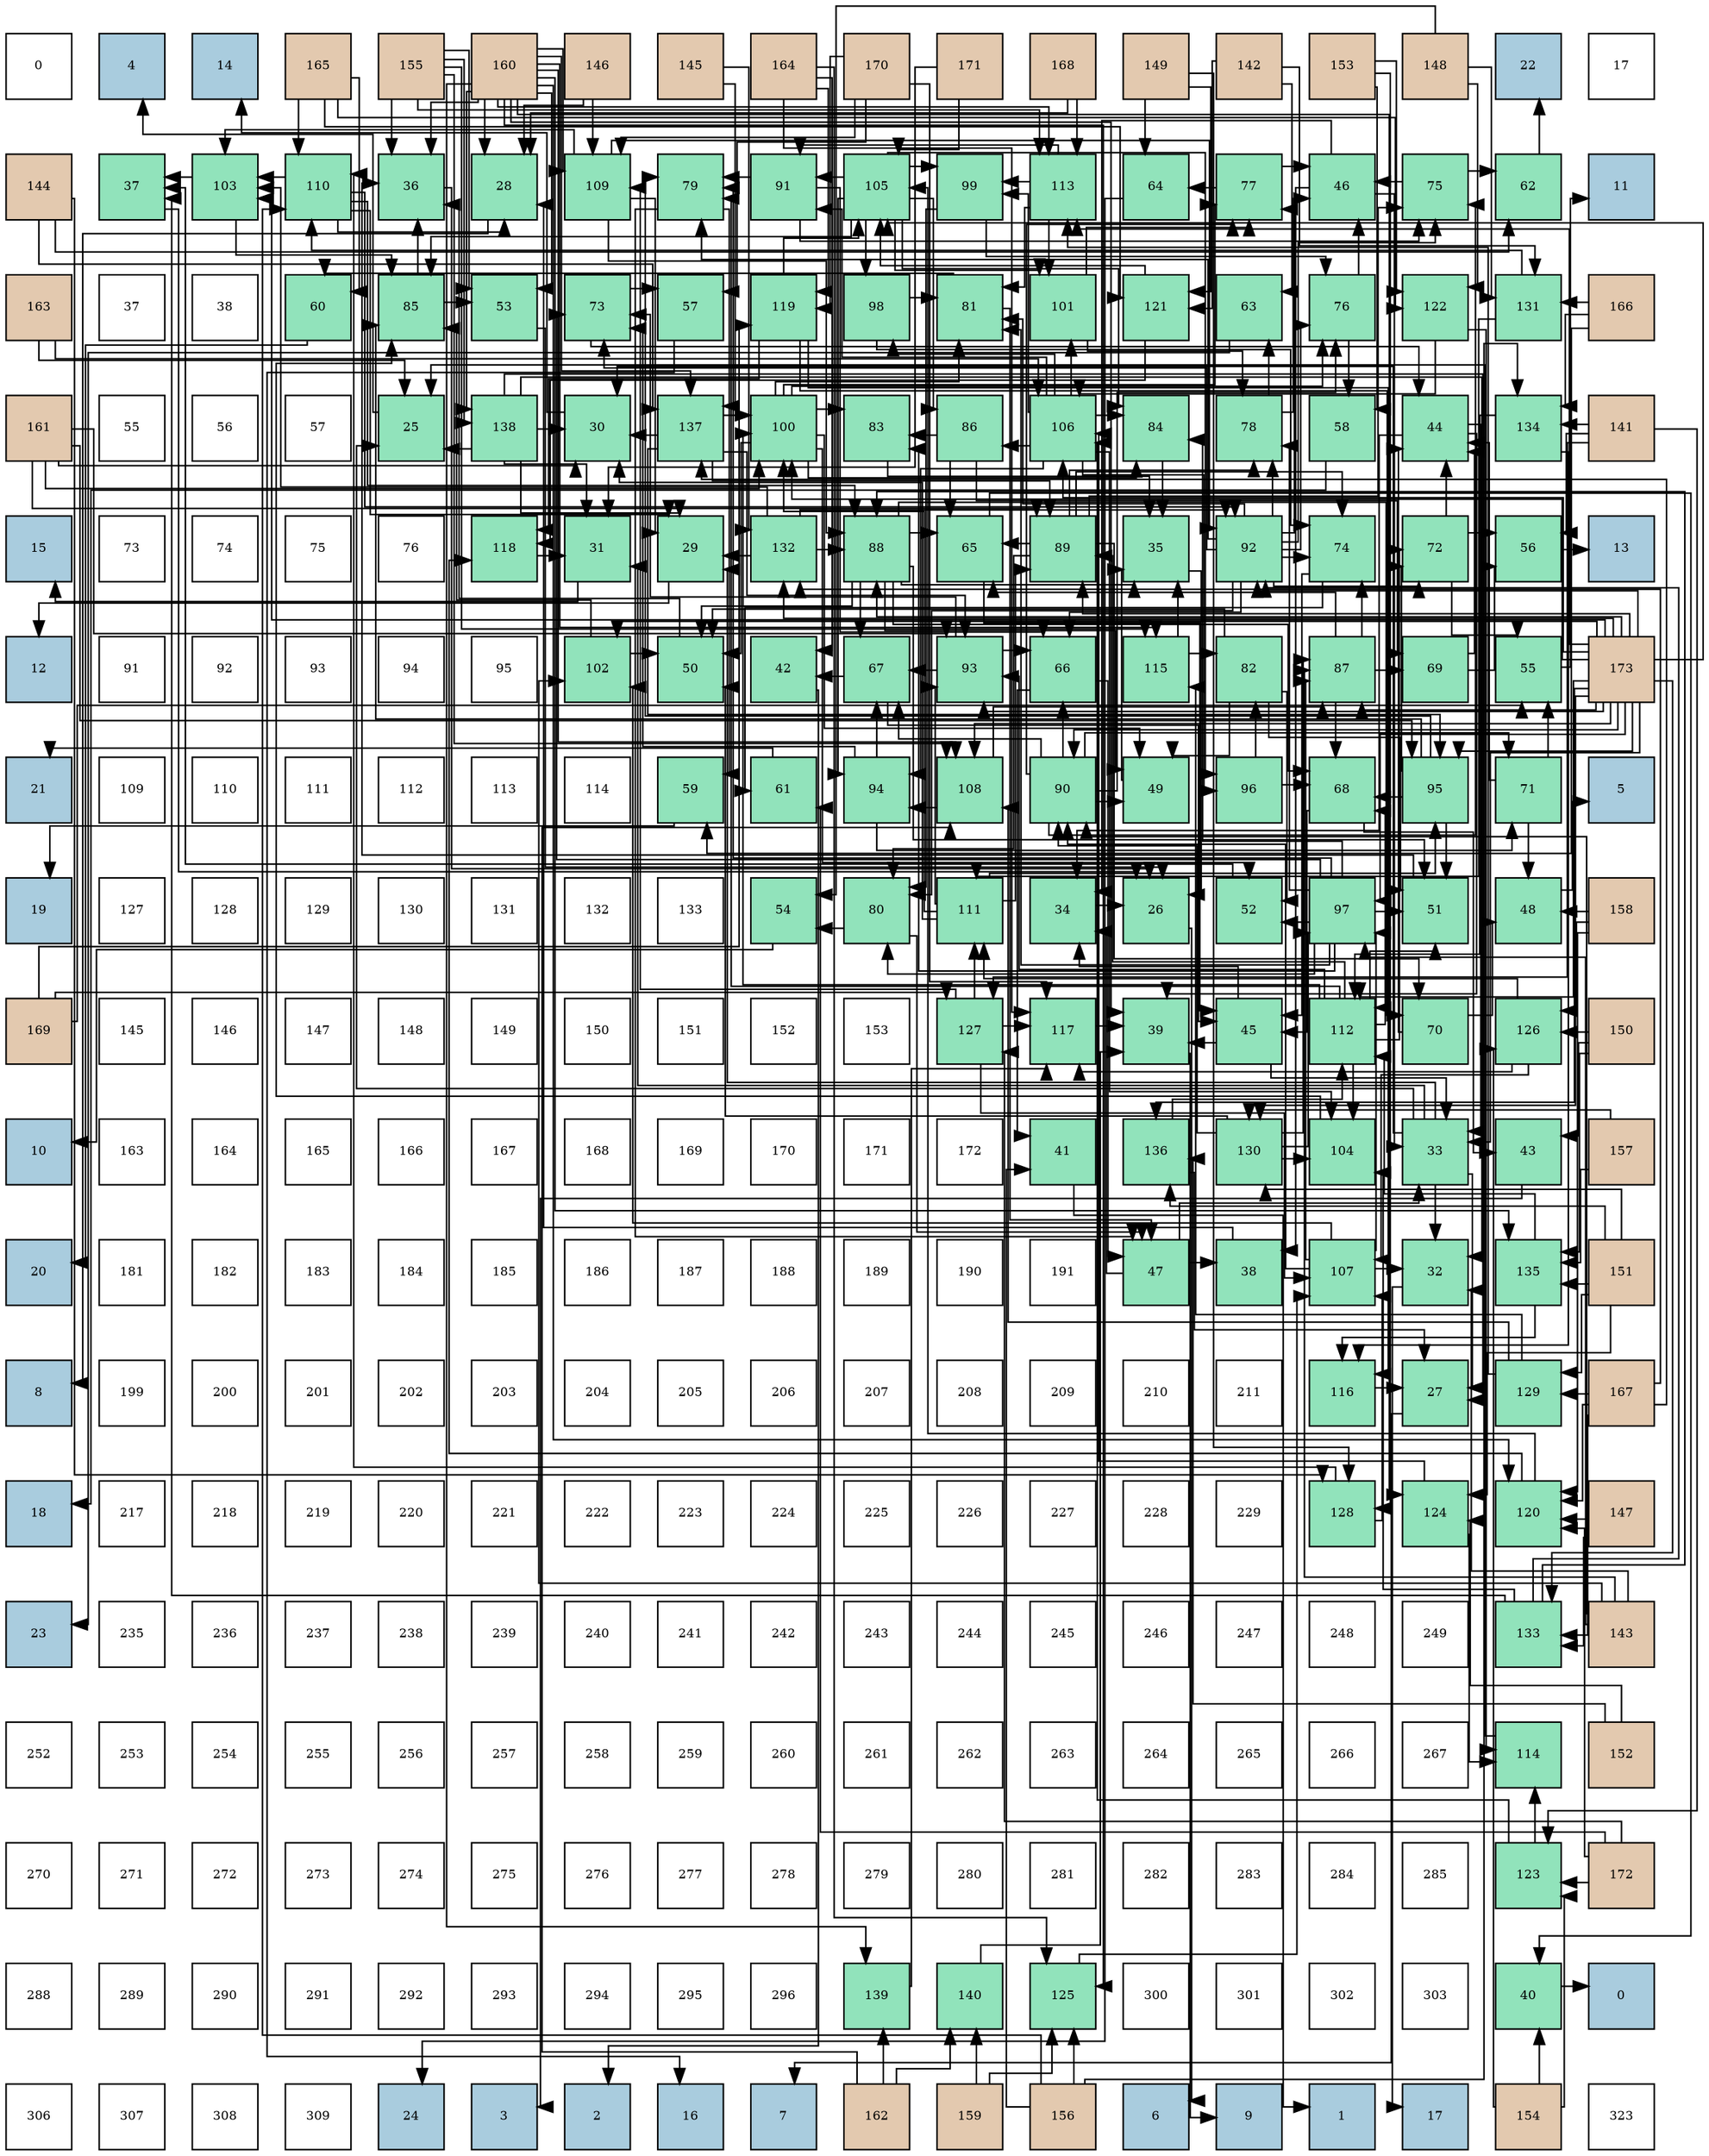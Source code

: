 digraph layout{
 rankdir=TB;
 splines=ortho;
 node [style=filled shape=square fixedsize=true width=0.6];
0[label="0", fontsize=8, fillcolor="#ffffff"];
1[label="4", fontsize=8, fillcolor="#a9ccde"];
2[label="14", fontsize=8, fillcolor="#a9ccde"];
3[label="165", fontsize=8, fillcolor="#e3c9af"];
4[label="155", fontsize=8, fillcolor="#e3c9af"];
5[label="160", fontsize=8, fillcolor="#e3c9af"];
6[label="146", fontsize=8, fillcolor="#e3c9af"];
7[label="145", fontsize=8, fillcolor="#e3c9af"];
8[label="164", fontsize=8, fillcolor="#e3c9af"];
9[label="170", fontsize=8, fillcolor="#e3c9af"];
10[label="171", fontsize=8, fillcolor="#e3c9af"];
11[label="168", fontsize=8, fillcolor="#e3c9af"];
12[label="149", fontsize=8, fillcolor="#e3c9af"];
13[label="142", fontsize=8, fillcolor="#e3c9af"];
14[label="153", fontsize=8, fillcolor="#e3c9af"];
15[label="148", fontsize=8, fillcolor="#e3c9af"];
16[label="22", fontsize=8, fillcolor="#a9ccde"];
17[label="17", fontsize=8, fillcolor="#ffffff"];
18[label="144", fontsize=8, fillcolor="#e3c9af"];
19[label="37", fontsize=8, fillcolor="#91e3bb"];
20[label="103", fontsize=8, fillcolor="#91e3bb"];
21[label="110", fontsize=8, fillcolor="#91e3bb"];
22[label="36", fontsize=8, fillcolor="#91e3bb"];
23[label="28", fontsize=8, fillcolor="#91e3bb"];
24[label="109", fontsize=8, fillcolor="#91e3bb"];
25[label="79", fontsize=8, fillcolor="#91e3bb"];
26[label="91", fontsize=8, fillcolor="#91e3bb"];
27[label="105", fontsize=8, fillcolor="#91e3bb"];
28[label="99", fontsize=8, fillcolor="#91e3bb"];
29[label="113", fontsize=8, fillcolor="#91e3bb"];
30[label="64", fontsize=8, fillcolor="#91e3bb"];
31[label="77", fontsize=8, fillcolor="#91e3bb"];
32[label="46", fontsize=8, fillcolor="#91e3bb"];
33[label="75", fontsize=8, fillcolor="#91e3bb"];
34[label="62", fontsize=8, fillcolor="#91e3bb"];
35[label="11", fontsize=8, fillcolor="#a9ccde"];
36[label="163", fontsize=8, fillcolor="#e3c9af"];
37[label="37", fontsize=8, fillcolor="#ffffff"];
38[label="38", fontsize=8, fillcolor="#ffffff"];
39[label="60", fontsize=8, fillcolor="#91e3bb"];
40[label="85", fontsize=8, fillcolor="#91e3bb"];
41[label="53", fontsize=8, fillcolor="#91e3bb"];
42[label="73", fontsize=8, fillcolor="#91e3bb"];
43[label="57", fontsize=8, fillcolor="#91e3bb"];
44[label="119", fontsize=8, fillcolor="#91e3bb"];
45[label="98", fontsize=8, fillcolor="#91e3bb"];
46[label="81", fontsize=8, fillcolor="#91e3bb"];
47[label="101", fontsize=8, fillcolor="#91e3bb"];
48[label="121", fontsize=8, fillcolor="#91e3bb"];
49[label="63", fontsize=8, fillcolor="#91e3bb"];
50[label="76", fontsize=8, fillcolor="#91e3bb"];
51[label="122", fontsize=8, fillcolor="#91e3bb"];
52[label="131", fontsize=8, fillcolor="#91e3bb"];
53[label="166", fontsize=8, fillcolor="#e3c9af"];
54[label="161", fontsize=8, fillcolor="#e3c9af"];
55[label="55", fontsize=8, fillcolor="#ffffff"];
56[label="56", fontsize=8, fillcolor="#ffffff"];
57[label="57", fontsize=8, fillcolor="#ffffff"];
58[label="25", fontsize=8, fillcolor="#91e3bb"];
59[label="138", fontsize=8, fillcolor="#91e3bb"];
60[label="30", fontsize=8, fillcolor="#91e3bb"];
61[label="137", fontsize=8, fillcolor="#91e3bb"];
62[label="100", fontsize=8, fillcolor="#91e3bb"];
63[label="83", fontsize=8, fillcolor="#91e3bb"];
64[label="86", fontsize=8, fillcolor="#91e3bb"];
65[label="106", fontsize=8, fillcolor="#91e3bb"];
66[label="84", fontsize=8, fillcolor="#91e3bb"];
67[label="78", fontsize=8, fillcolor="#91e3bb"];
68[label="58", fontsize=8, fillcolor="#91e3bb"];
69[label="44", fontsize=8, fillcolor="#91e3bb"];
70[label="134", fontsize=8, fillcolor="#91e3bb"];
71[label="141", fontsize=8, fillcolor="#e3c9af"];
72[label="15", fontsize=8, fillcolor="#a9ccde"];
73[label="73", fontsize=8, fillcolor="#ffffff"];
74[label="74", fontsize=8, fillcolor="#ffffff"];
75[label="75", fontsize=8, fillcolor="#ffffff"];
76[label="76", fontsize=8, fillcolor="#ffffff"];
77[label="118", fontsize=8, fillcolor="#91e3bb"];
78[label="31", fontsize=8, fillcolor="#91e3bb"];
79[label="29", fontsize=8, fillcolor="#91e3bb"];
80[label="132", fontsize=8, fillcolor="#91e3bb"];
81[label="88", fontsize=8, fillcolor="#91e3bb"];
82[label="65", fontsize=8, fillcolor="#91e3bb"];
83[label="89", fontsize=8, fillcolor="#91e3bb"];
84[label="35", fontsize=8, fillcolor="#91e3bb"];
85[label="92", fontsize=8, fillcolor="#91e3bb"];
86[label="74", fontsize=8, fillcolor="#91e3bb"];
87[label="72", fontsize=8, fillcolor="#91e3bb"];
88[label="56", fontsize=8, fillcolor="#91e3bb"];
89[label="13", fontsize=8, fillcolor="#a9ccde"];
90[label="12", fontsize=8, fillcolor="#a9ccde"];
91[label="91", fontsize=8, fillcolor="#ffffff"];
92[label="92", fontsize=8, fillcolor="#ffffff"];
93[label="93", fontsize=8, fillcolor="#ffffff"];
94[label="94", fontsize=8, fillcolor="#ffffff"];
95[label="95", fontsize=8, fillcolor="#ffffff"];
96[label="102", fontsize=8, fillcolor="#91e3bb"];
97[label="50", fontsize=8, fillcolor="#91e3bb"];
98[label="42", fontsize=8, fillcolor="#91e3bb"];
99[label="67", fontsize=8, fillcolor="#91e3bb"];
100[label="93", fontsize=8, fillcolor="#91e3bb"];
101[label="66", fontsize=8, fillcolor="#91e3bb"];
102[label="115", fontsize=8, fillcolor="#91e3bb"];
103[label="82", fontsize=8, fillcolor="#91e3bb"];
104[label="87", fontsize=8, fillcolor="#91e3bb"];
105[label="69", fontsize=8, fillcolor="#91e3bb"];
106[label="55", fontsize=8, fillcolor="#91e3bb"];
107[label="173", fontsize=8, fillcolor="#e3c9af"];
108[label="21", fontsize=8, fillcolor="#a9ccde"];
109[label="109", fontsize=8, fillcolor="#ffffff"];
110[label="110", fontsize=8, fillcolor="#ffffff"];
111[label="111", fontsize=8, fillcolor="#ffffff"];
112[label="112", fontsize=8, fillcolor="#ffffff"];
113[label="113", fontsize=8, fillcolor="#ffffff"];
114[label="114", fontsize=8, fillcolor="#ffffff"];
115[label="59", fontsize=8, fillcolor="#91e3bb"];
116[label="61", fontsize=8, fillcolor="#91e3bb"];
117[label="94", fontsize=8, fillcolor="#91e3bb"];
118[label="108", fontsize=8, fillcolor="#91e3bb"];
119[label="90", fontsize=8, fillcolor="#91e3bb"];
120[label="49", fontsize=8, fillcolor="#91e3bb"];
121[label="96", fontsize=8, fillcolor="#91e3bb"];
122[label="68", fontsize=8, fillcolor="#91e3bb"];
123[label="95", fontsize=8, fillcolor="#91e3bb"];
124[label="71", fontsize=8, fillcolor="#91e3bb"];
125[label="5", fontsize=8, fillcolor="#a9ccde"];
126[label="19", fontsize=8, fillcolor="#a9ccde"];
127[label="127", fontsize=8, fillcolor="#ffffff"];
128[label="128", fontsize=8, fillcolor="#ffffff"];
129[label="129", fontsize=8, fillcolor="#ffffff"];
130[label="130", fontsize=8, fillcolor="#ffffff"];
131[label="131", fontsize=8, fillcolor="#ffffff"];
132[label="132", fontsize=8, fillcolor="#ffffff"];
133[label="133", fontsize=8, fillcolor="#ffffff"];
134[label="54", fontsize=8, fillcolor="#91e3bb"];
135[label="80", fontsize=8, fillcolor="#91e3bb"];
136[label="111", fontsize=8, fillcolor="#91e3bb"];
137[label="34", fontsize=8, fillcolor="#91e3bb"];
138[label="26", fontsize=8, fillcolor="#91e3bb"];
139[label="52", fontsize=8, fillcolor="#91e3bb"];
140[label="97", fontsize=8, fillcolor="#91e3bb"];
141[label="51", fontsize=8, fillcolor="#91e3bb"];
142[label="48", fontsize=8, fillcolor="#91e3bb"];
143[label="158", fontsize=8, fillcolor="#e3c9af"];
144[label="169", fontsize=8, fillcolor="#e3c9af"];
145[label="145", fontsize=8, fillcolor="#ffffff"];
146[label="146", fontsize=8, fillcolor="#ffffff"];
147[label="147", fontsize=8, fillcolor="#ffffff"];
148[label="148", fontsize=8, fillcolor="#ffffff"];
149[label="149", fontsize=8, fillcolor="#ffffff"];
150[label="150", fontsize=8, fillcolor="#ffffff"];
151[label="151", fontsize=8, fillcolor="#ffffff"];
152[label="152", fontsize=8, fillcolor="#ffffff"];
153[label="153", fontsize=8, fillcolor="#ffffff"];
154[label="127", fontsize=8, fillcolor="#91e3bb"];
155[label="117", fontsize=8, fillcolor="#91e3bb"];
156[label="39", fontsize=8, fillcolor="#91e3bb"];
157[label="45", fontsize=8, fillcolor="#91e3bb"];
158[label="112", fontsize=8, fillcolor="#91e3bb"];
159[label="70", fontsize=8, fillcolor="#91e3bb"];
160[label="126", fontsize=8, fillcolor="#91e3bb"];
161[label="150", fontsize=8, fillcolor="#e3c9af"];
162[label="10", fontsize=8, fillcolor="#a9ccde"];
163[label="163", fontsize=8, fillcolor="#ffffff"];
164[label="164", fontsize=8, fillcolor="#ffffff"];
165[label="165", fontsize=8, fillcolor="#ffffff"];
166[label="166", fontsize=8, fillcolor="#ffffff"];
167[label="167", fontsize=8, fillcolor="#ffffff"];
168[label="168", fontsize=8, fillcolor="#ffffff"];
169[label="169", fontsize=8, fillcolor="#ffffff"];
170[label="170", fontsize=8, fillcolor="#ffffff"];
171[label="171", fontsize=8, fillcolor="#ffffff"];
172[label="172", fontsize=8, fillcolor="#ffffff"];
173[label="41", fontsize=8, fillcolor="#91e3bb"];
174[label="136", fontsize=8, fillcolor="#91e3bb"];
175[label="130", fontsize=8, fillcolor="#91e3bb"];
176[label="104", fontsize=8, fillcolor="#91e3bb"];
177[label="33", fontsize=8, fillcolor="#91e3bb"];
178[label="43", fontsize=8, fillcolor="#91e3bb"];
179[label="157", fontsize=8, fillcolor="#e3c9af"];
180[label="20", fontsize=8, fillcolor="#a9ccde"];
181[label="181", fontsize=8, fillcolor="#ffffff"];
182[label="182", fontsize=8, fillcolor="#ffffff"];
183[label="183", fontsize=8, fillcolor="#ffffff"];
184[label="184", fontsize=8, fillcolor="#ffffff"];
185[label="185", fontsize=8, fillcolor="#ffffff"];
186[label="186", fontsize=8, fillcolor="#ffffff"];
187[label="187", fontsize=8, fillcolor="#ffffff"];
188[label="188", fontsize=8, fillcolor="#ffffff"];
189[label="189", fontsize=8, fillcolor="#ffffff"];
190[label="190", fontsize=8, fillcolor="#ffffff"];
191[label="191", fontsize=8, fillcolor="#ffffff"];
192[label="47", fontsize=8, fillcolor="#91e3bb"];
193[label="38", fontsize=8, fillcolor="#91e3bb"];
194[label="107", fontsize=8, fillcolor="#91e3bb"];
195[label="32", fontsize=8, fillcolor="#91e3bb"];
196[label="135", fontsize=8, fillcolor="#91e3bb"];
197[label="151", fontsize=8, fillcolor="#e3c9af"];
198[label="8", fontsize=8, fillcolor="#a9ccde"];
199[label="199", fontsize=8, fillcolor="#ffffff"];
200[label="200", fontsize=8, fillcolor="#ffffff"];
201[label="201", fontsize=8, fillcolor="#ffffff"];
202[label="202", fontsize=8, fillcolor="#ffffff"];
203[label="203", fontsize=8, fillcolor="#ffffff"];
204[label="204", fontsize=8, fillcolor="#ffffff"];
205[label="205", fontsize=8, fillcolor="#ffffff"];
206[label="206", fontsize=8, fillcolor="#ffffff"];
207[label="207", fontsize=8, fillcolor="#ffffff"];
208[label="208", fontsize=8, fillcolor="#ffffff"];
209[label="209", fontsize=8, fillcolor="#ffffff"];
210[label="210", fontsize=8, fillcolor="#ffffff"];
211[label="211", fontsize=8, fillcolor="#ffffff"];
212[label="116", fontsize=8, fillcolor="#91e3bb"];
213[label="27", fontsize=8, fillcolor="#91e3bb"];
214[label="129", fontsize=8, fillcolor="#91e3bb"];
215[label="167", fontsize=8, fillcolor="#e3c9af"];
216[label="18", fontsize=8, fillcolor="#a9ccde"];
217[label="217", fontsize=8, fillcolor="#ffffff"];
218[label="218", fontsize=8, fillcolor="#ffffff"];
219[label="219", fontsize=8, fillcolor="#ffffff"];
220[label="220", fontsize=8, fillcolor="#ffffff"];
221[label="221", fontsize=8, fillcolor="#ffffff"];
222[label="222", fontsize=8, fillcolor="#ffffff"];
223[label="223", fontsize=8, fillcolor="#ffffff"];
224[label="224", fontsize=8, fillcolor="#ffffff"];
225[label="225", fontsize=8, fillcolor="#ffffff"];
226[label="226", fontsize=8, fillcolor="#ffffff"];
227[label="227", fontsize=8, fillcolor="#ffffff"];
228[label="228", fontsize=8, fillcolor="#ffffff"];
229[label="229", fontsize=8, fillcolor="#ffffff"];
230[label="128", fontsize=8, fillcolor="#91e3bb"];
231[label="124", fontsize=8, fillcolor="#91e3bb"];
232[label="120", fontsize=8, fillcolor="#91e3bb"];
233[label="147", fontsize=8, fillcolor="#e3c9af"];
234[label="23", fontsize=8, fillcolor="#a9ccde"];
235[label="235", fontsize=8, fillcolor="#ffffff"];
236[label="236", fontsize=8, fillcolor="#ffffff"];
237[label="237", fontsize=8, fillcolor="#ffffff"];
238[label="238", fontsize=8, fillcolor="#ffffff"];
239[label="239", fontsize=8, fillcolor="#ffffff"];
240[label="240", fontsize=8, fillcolor="#ffffff"];
241[label="241", fontsize=8, fillcolor="#ffffff"];
242[label="242", fontsize=8, fillcolor="#ffffff"];
243[label="243", fontsize=8, fillcolor="#ffffff"];
244[label="244", fontsize=8, fillcolor="#ffffff"];
245[label="245", fontsize=8, fillcolor="#ffffff"];
246[label="246", fontsize=8, fillcolor="#ffffff"];
247[label="247", fontsize=8, fillcolor="#ffffff"];
248[label="248", fontsize=8, fillcolor="#ffffff"];
249[label="249", fontsize=8, fillcolor="#ffffff"];
250[label="133", fontsize=8, fillcolor="#91e3bb"];
251[label="143", fontsize=8, fillcolor="#e3c9af"];
252[label="252", fontsize=8, fillcolor="#ffffff"];
253[label="253", fontsize=8, fillcolor="#ffffff"];
254[label="254", fontsize=8, fillcolor="#ffffff"];
255[label="255", fontsize=8, fillcolor="#ffffff"];
256[label="256", fontsize=8, fillcolor="#ffffff"];
257[label="257", fontsize=8, fillcolor="#ffffff"];
258[label="258", fontsize=8, fillcolor="#ffffff"];
259[label="259", fontsize=8, fillcolor="#ffffff"];
260[label="260", fontsize=8, fillcolor="#ffffff"];
261[label="261", fontsize=8, fillcolor="#ffffff"];
262[label="262", fontsize=8, fillcolor="#ffffff"];
263[label="263", fontsize=8, fillcolor="#ffffff"];
264[label="264", fontsize=8, fillcolor="#ffffff"];
265[label="265", fontsize=8, fillcolor="#ffffff"];
266[label="266", fontsize=8, fillcolor="#ffffff"];
267[label="267", fontsize=8, fillcolor="#ffffff"];
268[label="114", fontsize=8, fillcolor="#91e3bb"];
269[label="152", fontsize=8, fillcolor="#e3c9af"];
270[label="270", fontsize=8, fillcolor="#ffffff"];
271[label="271", fontsize=8, fillcolor="#ffffff"];
272[label="272", fontsize=8, fillcolor="#ffffff"];
273[label="273", fontsize=8, fillcolor="#ffffff"];
274[label="274", fontsize=8, fillcolor="#ffffff"];
275[label="275", fontsize=8, fillcolor="#ffffff"];
276[label="276", fontsize=8, fillcolor="#ffffff"];
277[label="277", fontsize=8, fillcolor="#ffffff"];
278[label="278", fontsize=8, fillcolor="#ffffff"];
279[label="279", fontsize=8, fillcolor="#ffffff"];
280[label="280", fontsize=8, fillcolor="#ffffff"];
281[label="281", fontsize=8, fillcolor="#ffffff"];
282[label="282", fontsize=8, fillcolor="#ffffff"];
283[label="283", fontsize=8, fillcolor="#ffffff"];
284[label="284", fontsize=8, fillcolor="#ffffff"];
285[label="285", fontsize=8, fillcolor="#ffffff"];
286[label="123", fontsize=8, fillcolor="#91e3bb"];
287[label="172", fontsize=8, fillcolor="#e3c9af"];
288[label="288", fontsize=8, fillcolor="#ffffff"];
289[label="289", fontsize=8, fillcolor="#ffffff"];
290[label="290", fontsize=8, fillcolor="#ffffff"];
291[label="291", fontsize=8, fillcolor="#ffffff"];
292[label="292", fontsize=8, fillcolor="#ffffff"];
293[label="293", fontsize=8, fillcolor="#ffffff"];
294[label="294", fontsize=8, fillcolor="#ffffff"];
295[label="295", fontsize=8, fillcolor="#ffffff"];
296[label="296", fontsize=8, fillcolor="#ffffff"];
297[label="139", fontsize=8, fillcolor="#91e3bb"];
298[label="140", fontsize=8, fillcolor="#91e3bb"];
299[label="125", fontsize=8, fillcolor="#91e3bb"];
300[label="300", fontsize=8, fillcolor="#ffffff"];
301[label="301", fontsize=8, fillcolor="#ffffff"];
302[label="302", fontsize=8, fillcolor="#ffffff"];
303[label="303", fontsize=8, fillcolor="#ffffff"];
304[label="40", fontsize=8, fillcolor="#91e3bb"];
305[label="0", fontsize=8, fillcolor="#a9ccde"];
306[label="306", fontsize=8, fillcolor="#ffffff"];
307[label="307", fontsize=8, fillcolor="#ffffff"];
308[label="308", fontsize=8, fillcolor="#ffffff"];
309[label="309", fontsize=8, fillcolor="#ffffff"];
310[label="24", fontsize=8, fillcolor="#a9ccde"];
311[label="3", fontsize=8, fillcolor="#a9ccde"];
312[label="2", fontsize=8, fillcolor="#a9ccde"];
313[label="16", fontsize=8, fillcolor="#a9ccde"];
314[label="7", fontsize=8, fillcolor="#a9ccde"];
315[label="162", fontsize=8, fillcolor="#e3c9af"];
316[label="159", fontsize=8, fillcolor="#e3c9af"];
317[label="156", fontsize=8, fillcolor="#e3c9af"];
318[label="6", fontsize=8, fillcolor="#a9ccde"];
319[label="9", fontsize=8, fillcolor="#a9ccde"];
320[label="1", fontsize=8, fillcolor="#a9ccde"];
321[label="17", fontsize=8, fillcolor="#a9ccde"];
322[label="154", fontsize=8, fillcolor="#e3c9af"];
323[label="323", fontsize=8, fillcolor="#ffffff"];
edge [constraint=false, style=vis];58 -> 1;
138 -> 318;
213 -> 314;
23 -> 198;
79 -> 90;
60 -> 2;
78 -> 72;
195 -> 321;
177 -> 58;
177 -> 213;
177 -> 79;
177 -> 60;
177 -> 78;
177 -> 195;
137 -> 138;
84 -> 138;
22 -> 138;
19 -> 138;
193 -> 23;
156 -> 319;
304 -> 305;
173 -> 320;
98 -> 312;
178 -> 311;
69 -> 177;
69 -> 137;
69 -> 156;
157 -> 177;
157 -> 137;
157 -> 156;
32 -> 177;
32 -> 137;
32 -> 193;
192 -> 177;
192 -> 137;
192 -> 193;
142 -> 125;
120 -> 84;
97 -> 22;
141 -> 22;
139 -> 19;
41 -> 138;
134 -> 162;
106 -> 35;
88 -> 89;
43 -> 313;
68 -> 216;
115 -> 126;
39 -> 180;
116 -> 108;
34 -> 16;
49 -> 234;
30 -> 310;
82 -> 304;
82 -> 157;
101 -> 173;
101 -> 192;
99 -> 98;
99 -> 157;
122 -> 178;
122 -> 157;
105 -> 69;
105 -> 88;
159 -> 69;
159 -> 142;
124 -> 69;
124 -> 142;
124 -> 106;
87 -> 69;
87 -> 106;
87 -> 88;
42 -> 69;
42 -> 43;
86 -> 157;
86 -> 116;
33 -> 32;
33 -> 34;
50 -> 32;
50 -> 68;
31 -> 32;
31 -> 30;
67 -> 32;
67 -> 49;
25 -> 192;
25 -> 115;
135 -> 192;
135 -> 134;
46 -> 192;
46 -> 39;
103 -> 120;
103 -> 97;
103 -> 141;
103 -> 139;
63 -> 84;
66 -> 84;
40 -> 22;
40 -> 41;
64 -> 82;
64 -> 105;
64 -> 63;
104 -> 82;
104 -> 122;
104 -> 105;
104 -> 86;
81 -> 84;
81 -> 120;
81 -> 97;
81 -> 141;
81 -> 82;
81 -> 99;
81 -> 122;
81 -> 159;
83 -> 82;
83 -> 159;
83 -> 86;
83 -> 33;
83 -> 67;
83 -> 135;
119 -> 120;
119 -> 101;
119 -> 99;
119 -> 124;
119 -> 33;
119 -> 50;
119 -> 31;
26 -> 101;
26 -> 33;
26 -> 25;
85 -> 101;
85 -> 87;
85 -> 42;
85 -> 86;
85 -> 33;
85 -> 50;
85 -> 31;
85 -> 67;
85 -> 25;
85 -> 135;
85 -> 46;
100 -> 101;
100 -> 99;
100 -> 42;
117 -> 99;
117 -> 124;
117 -> 42;
123 -> 141;
123 -> 122;
123 -> 87;
123 -> 25;
123 -> 40;
121 -> 122;
121 -> 103;
140 -> 141;
140 -> 139;
140 -> 42;
140 -> 67;
140 -> 25;
140 -> 135;
140 -> 46;
140 -> 63;
140 -> 66;
45 -> 86;
45 -> 46;
28 -> 50;
28 -> 135;
62 -> 120;
62 -> 97;
62 -> 139;
62 -> 50;
62 -> 31;
62 -> 46;
62 -> 63;
62 -> 66;
47 -> 31;
47 -> 67;
96 -> 97;
96 -> 40;
20 -> 19;
20 -> 40;
176 -> 40;
27 -> 66;
27 -> 40;
27 -> 64;
27 -> 26;
27 -> 117;
27 -> 121;
27 -> 45;
27 -> 28;
27 -> 47;
65 -> 66;
65 -> 64;
65 -> 26;
65 -> 117;
65 -> 121;
65 -> 45;
65 -> 28;
65 -> 47;
65 -> 176;
194 -> 195;
194 -> 104;
194 -> 119;
194 -> 140;
194 -> 96;
118 -> 104;
118 -> 117;
24 -> 79;
24 -> 81;
24 -> 85;
24 -> 20;
21 -> 23;
21 -> 79;
21 -> 81;
21 -> 85;
21 -> 20;
136 -> 60;
136 -> 83;
136 -> 100;
136 -> 123;
136 -> 62;
158 -> 141;
158 -> 122;
158 -> 87;
158 -> 25;
158 -> 83;
158 -> 100;
158 -> 62;
158 -> 176;
29 -> 46;
29 -> 26;
29 -> 28;
29 -> 47;
268 -> 58;
102 -> 84;
102 -> 103;
212 -> 213;
155 -> 156;
77 -> 78;
44 -> 27;
44 -> 158;
44 -> 212;
44 -> 77;
232 -> 27;
232 -> 77;
48 -> 27;
48 -> 77;
51 -> 65;
51 -> 268;
286 -> 65;
286 -> 268;
231 -> 65;
231 -> 268;
299 -> 194;
160 -> 194;
160 -> 136;
160 -> 155;
154 -> 194;
154 -> 24;
154 -> 136;
154 -> 155;
230 -> 194;
230 -> 21;
214 -> 118;
214 -> 29;
214 -> 102;
175 -> 97;
175 -> 104;
175 -> 119;
175 -> 140;
175 -> 176;
52 -> 21;
52 -> 136;
80 -> 79;
80 -> 81;
80 -> 85;
80 -> 20;
250 -> 19;
250 -> 81;
250 -> 85;
250 -> 176;
70 -> 158;
70 -> 212;
196 -> 158;
196 -> 212;
174 -> 213;
174 -> 158;
61 -> 60;
61 -> 83;
61 -> 100;
61 -> 123;
61 -> 62;
59 -> 58;
59 -> 213;
59 -> 79;
59 -> 60;
59 -> 78;
59 -> 195;
297 -> 155;
298 -> 156;
71 -> 88;
71 -> 286;
71 -> 154;
71 -> 70;
13 -> 49;
13 -> 48;
13 -> 52;
251 -> 195;
251 -> 104;
251 -> 119;
251 -> 140;
251 -> 96;
18 -> 34;
18 -> 230;
18 -> 61;
7 -> 80;
7 -> 61;
6 -> 23;
6 -> 24;
233 -> 232;
233 -> 250;
15 -> 134;
15 -> 51;
15 -> 52;
12 -> 30;
12 -> 48;
12 -> 230;
161 -> 178;
161 -> 160;
161 -> 196;
197 -> 231;
197 -> 214;
197 -> 175;
197 -> 196;
197 -> 174;
269 -> 231;
269 -> 174;
14 -> 68;
14 -> 51;
14 -> 230;
322 -> 304;
322 -> 286;
322 -> 160;
4 -> 22;
4 -> 41;
4 -> 118;
4 -> 29;
4 -> 102;
4 -> 59;
317 -> 173;
317 -> 21;
317 -> 299;
317 -> 70;
179 -> 175;
179 -> 196;
143 -> 142;
143 -> 232;
143 -> 160;
316 -> 299;
316 -> 298;
5 -> 23;
5 -> 22;
5 -> 156;
5 -> 41;
5 -> 118;
5 -> 24;
5 -> 29;
5 -> 102;
5 -> 232;
5 -> 231;
5 -> 299;
5 -> 196;
5 -> 61;
5 -> 59;
5 -> 297;
54 -> 60;
54 -> 83;
54 -> 100;
54 -> 123;
54 -> 62;
315 -> 118;
315 -> 297;
315 -> 298;
36 -> 58;
36 -> 65;
8 -> 98;
8 -> 155;
8 -> 44;
8 -> 299;
3 -> 39;
3 -> 21;
3 -> 48;
3 -> 51;
53 -> 115;
53 -> 52;
53 -> 70;
215 -> 232;
215 -> 214;
215 -> 80;
215 -> 250;
215 -> 61;
11 -> 23;
11 -> 29;
144 -> 106;
144 -> 44;
144 -> 154;
9 -> 43;
9 -> 24;
9 -> 155;
9 -> 44;
10 -> 78;
10 -> 27;
287 -> 116;
287 -> 232;
287 -> 286;
287 -> 154;
107 -> 177;
107 -> 104;
107 -> 81;
107 -> 83;
107 -> 119;
107 -> 85;
107 -> 100;
107 -> 123;
107 -> 140;
107 -> 62;
107 -> 96;
107 -> 20;
107 -> 27;
107 -> 65;
107 -> 118;
107 -> 158;
107 -> 29;
107 -> 175;
107 -> 80;
107 -> 250;
107 -> 174;
edge [constraint=true, style=invis];
0 -> 18 -> 36 -> 54 -> 72 -> 90 -> 108 -> 126 -> 144 -> 162 -> 180 -> 198 -> 216 -> 234 -> 252 -> 270 -> 288 -> 306;
1 -> 19 -> 37 -> 55 -> 73 -> 91 -> 109 -> 127 -> 145 -> 163 -> 181 -> 199 -> 217 -> 235 -> 253 -> 271 -> 289 -> 307;
2 -> 20 -> 38 -> 56 -> 74 -> 92 -> 110 -> 128 -> 146 -> 164 -> 182 -> 200 -> 218 -> 236 -> 254 -> 272 -> 290 -> 308;
3 -> 21 -> 39 -> 57 -> 75 -> 93 -> 111 -> 129 -> 147 -> 165 -> 183 -> 201 -> 219 -> 237 -> 255 -> 273 -> 291 -> 309;
4 -> 22 -> 40 -> 58 -> 76 -> 94 -> 112 -> 130 -> 148 -> 166 -> 184 -> 202 -> 220 -> 238 -> 256 -> 274 -> 292 -> 310;
5 -> 23 -> 41 -> 59 -> 77 -> 95 -> 113 -> 131 -> 149 -> 167 -> 185 -> 203 -> 221 -> 239 -> 257 -> 275 -> 293 -> 311;
6 -> 24 -> 42 -> 60 -> 78 -> 96 -> 114 -> 132 -> 150 -> 168 -> 186 -> 204 -> 222 -> 240 -> 258 -> 276 -> 294 -> 312;
7 -> 25 -> 43 -> 61 -> 79 -> 97 -> 115 -> 133 -> 151 -> 169 -> 187 -> 205 -> 223 -> 241 -> 259 -> 277 -> 295 -> 313;
8 -> 26 -> 44 -> 62 -> 80 -> 98 -> 116 -> 134 -> 152 -> 170 -> 188 -> 206 -> 224 -> 242 -> 260 -> 278 -> 296 -> 314;
9 -> 27 -> 45 -> 63 -> 81 -> 99 -> 117 -> 135 -> 153 -> 171 -> 189 -> 207 -> 225 -> 243 -> 261 -> 279 -> 297 -> 315;
10 -> 28 -> 46 -> 64 -> 82 -> 100 -> 118 -> 136 -> 154 -> 172 -> 190 -> 208 -> 226 -> 244 -> 262 -> 280 -> 298 -> 316;
11 -> 29 -> 47 -> 65 -> 83 -> 101 -> 119 -> 137 -> 155 -> 173 -> 191 -> 209 -> 227 -> 245 -> 263 -> 281 -> 299 -> 317;
12 -> 30 -> 48 -> 66 -> 84 -> 102 -> 120 -> 138 -> 156 -> 174 -> 192 -> 210 -> 228 -> 246 -> 264 -> 282 -> 300 -> 318;
13 -> 31 -> 49 -> 67 -> 85 -> 103 -> 121 -> 139 -> 157 -> 175 -> 193 -> 211 -> 229 -> 247 -> 265 -> 283 -> 301 -> 319;
14 -> 32 -> 50 -> 68 -> 86 -> 104 -> 122 -> 140 -> 158 -> 176 -> 194 -> 212 -> 230 -> 248 -> 266 -> 284 -> 302 -> 320;
15 -> 33 -> 51 -> 69 -> 87 -> 105 -> 123 -> 141 -> 159 -> 177 -> 195 -> 213 -> 231 -> 249 -> 267 -> 285 -> 303 -> 321;
16 -> 34 -> 52 -> 70 -> 88 -> 106 -> 124 -> 142 -> 160 -> 178 -> 196 -> 214 -> 232 -> 250 -> 268 -> 286 -> 304 -> 322;
17 -> 35 -> 53 -> 71 -> 89 -> 107 -> 125 -> 143 -> 161 -> 179 -> 197 -> 215 -> 233 -> 251 -> 269 -> 287 -> 305 -> 323;
rank = same {0 -> 1 -> 2 -> 3 -> 4 -> 5 -> 6 -> 7 -> 8 -> 9 -> 10 -> 11 -> 12 -> 13 -> 14 -> 15 -> 16 -> 17};
rank = same {18 -> 19 -> 20 -> 21 -> 22 -> 23 -> 24 -> 25 -> 26 -> 27 -> 28 -> 29 -> 30 -> 31 -> 32 -> 33 -> 34 -> 35};
rank = same {36 -> 37 -> 38 -> 39 -> 40 -> 41 -> 42 -> 43 -> 44 -> 45 -> 46 -> 47 -> 48 -> 49 -> 50 -> 51 -> 52 -> 53};
rank = same {54 -> 55 -> 56 -> 57 -> 58 -> 59 -> 60 -> 61 -> 62 -> 63 -> 64 -> 65 -> 66 -> 67 -> 68 -> 69 -> 70 -> 71};
rank = same {72 -> 73 -> 74 -> 75 -> 76 -> 77 -> 78 -> 79 -> 80 -> 81 -> 82 -> 83 -> 84 -> 85 -> 86 -> 87 -> 88 -> 89};
rank = same {90 -> 91 -> 92 -> 93 -> 94 -> 95 -> 96 -> 97 -> 98 -> 99 -> 100 -> 101 -> 102 -> 103 -> 104 -> 105 -> 106 -> 107};
rank = same {108 -> 109 -> 110 -> 111 -> 112 -> 113 -> 114 -> 115 -> 116 -> 117 -> 118 -> 119 -> 120 -> 121 -> 122 -> 123 -> 124 -> 125};
rank = same {126 -> 127 -> 128 -> 129 -> 130 -> 131 -> 132 -> 133 -> 134 -> 135 -> 136 -> 137 -> 138 -> 139 -> 140 -> 141 -> 142 -> 143};
rank = same {144 -> 145 -> 146 -> 147 -> 148 -> 149 -> 150 -> 151 -> 152 -> 153 -> 154 -> 155 -> 156 -> 157 -> 158 -> 159 -> 160 -> 161};
rank = same {162 -> 163 -> 164 -> 165 -> 166 -> 167 -> 168 -> 169 -> 170 -> 171 -> 172 -> 173 -> 174 -> 175 -> 176 -> 177 -> 178 -> 179};
rank = same {180 -> 181 -> 182 -> 183 -> 184 -> 185 -> 186 -> 187 -> 188 -> 189 -> 190 -> 191 -> 192 -> 193 -> 194 -> 195 -> 196 -> 197};
rank = same {198 -> 199 -> 200 -> 201 -> 202 -> 203 -> 204 -> 205 -> 206 -> 207 -> 208 -> 209 -> 210 -> 211 -> 212 -> 213 -> 214 -> 215};
rank = same {216 -> 217 -> 218 -> 219 -> 220 -> 221 -> 222 -> 223 -> 224 -> 225 -> 226 -> 227 -> 228 -> 229 -> 230 -> 231 -> 232 -> 233};
rank = same {234 -> 235 -> 236 -> 237 -> 238 -> 239 -> 240 -> 241 -> 242 -> 243 -> 244 -> 245 -> 246 -> 247 -> 248 -> 249 -> 250 -> 251};
rank = same {252 -> 253 -> 254 -> 255 -> 256 -> 257 -> 258 -> 259 -> 260 -> 261 -> 262 -> 263 -> 264 -> 265 -> 266 -> 267 -> 268 -> 269};
rank = same {270 -> 271 -> 272 -> 273 -> 274 -> 275 -> 276 -> 277 -> 278 -> 279 -> 280 -> 281 -> 282 -> 283 -> 284 -> 285 -> 286 -> 287};
rank = same {288 -> 289 -> 290 -> 291 -> 292 -> 293 -> 294 -> 295 -> 296 -> 297 -> 298 -> 299 -> 300 -> 301 -> 302 -> 303 -> 304 -> 305};
rank = same {306 -> 307 -> 308 -> 309 -> 310 -> 311 -> 312 -> 313 -> 314 -> 315 -> 316 -> 317 -> 318 -> 319 -> 320 -> 321 -> 322 -> 323};
}